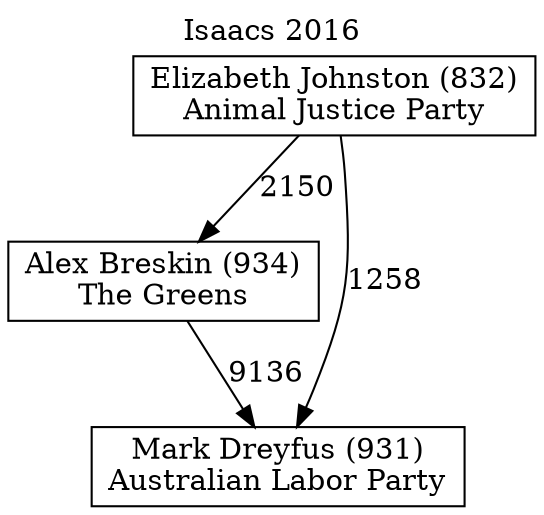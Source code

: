 // House preference flow
digraph "Mark Dreyfus (931)_Isaacs_2016" {
	graph [label="Isaacs 2016" labelloc=t mclimit=10]
	node [shape=box]
	"Elizabeth Johnston (832)" [label="Elizabeth Johnston (832)
Animal Justice Party"]
	"Alex Breskin (934)" [label="Alex Breskin (934)
The Greens"]
	"Mark Dreyfus (931)" [label="Mark Dreyfus (931)
Australian Labor Party"]
	"Elizabeth Johnston (832)" -> "Mark Dreyfus (931)" [label=1258]
	"Elizabeth Johnston (832)" -> "Alex Breskin (934)" [label=2150]
	"Alex Breskin (934)" -> "Mark Dreyfus (931)" [label=9136]
}
